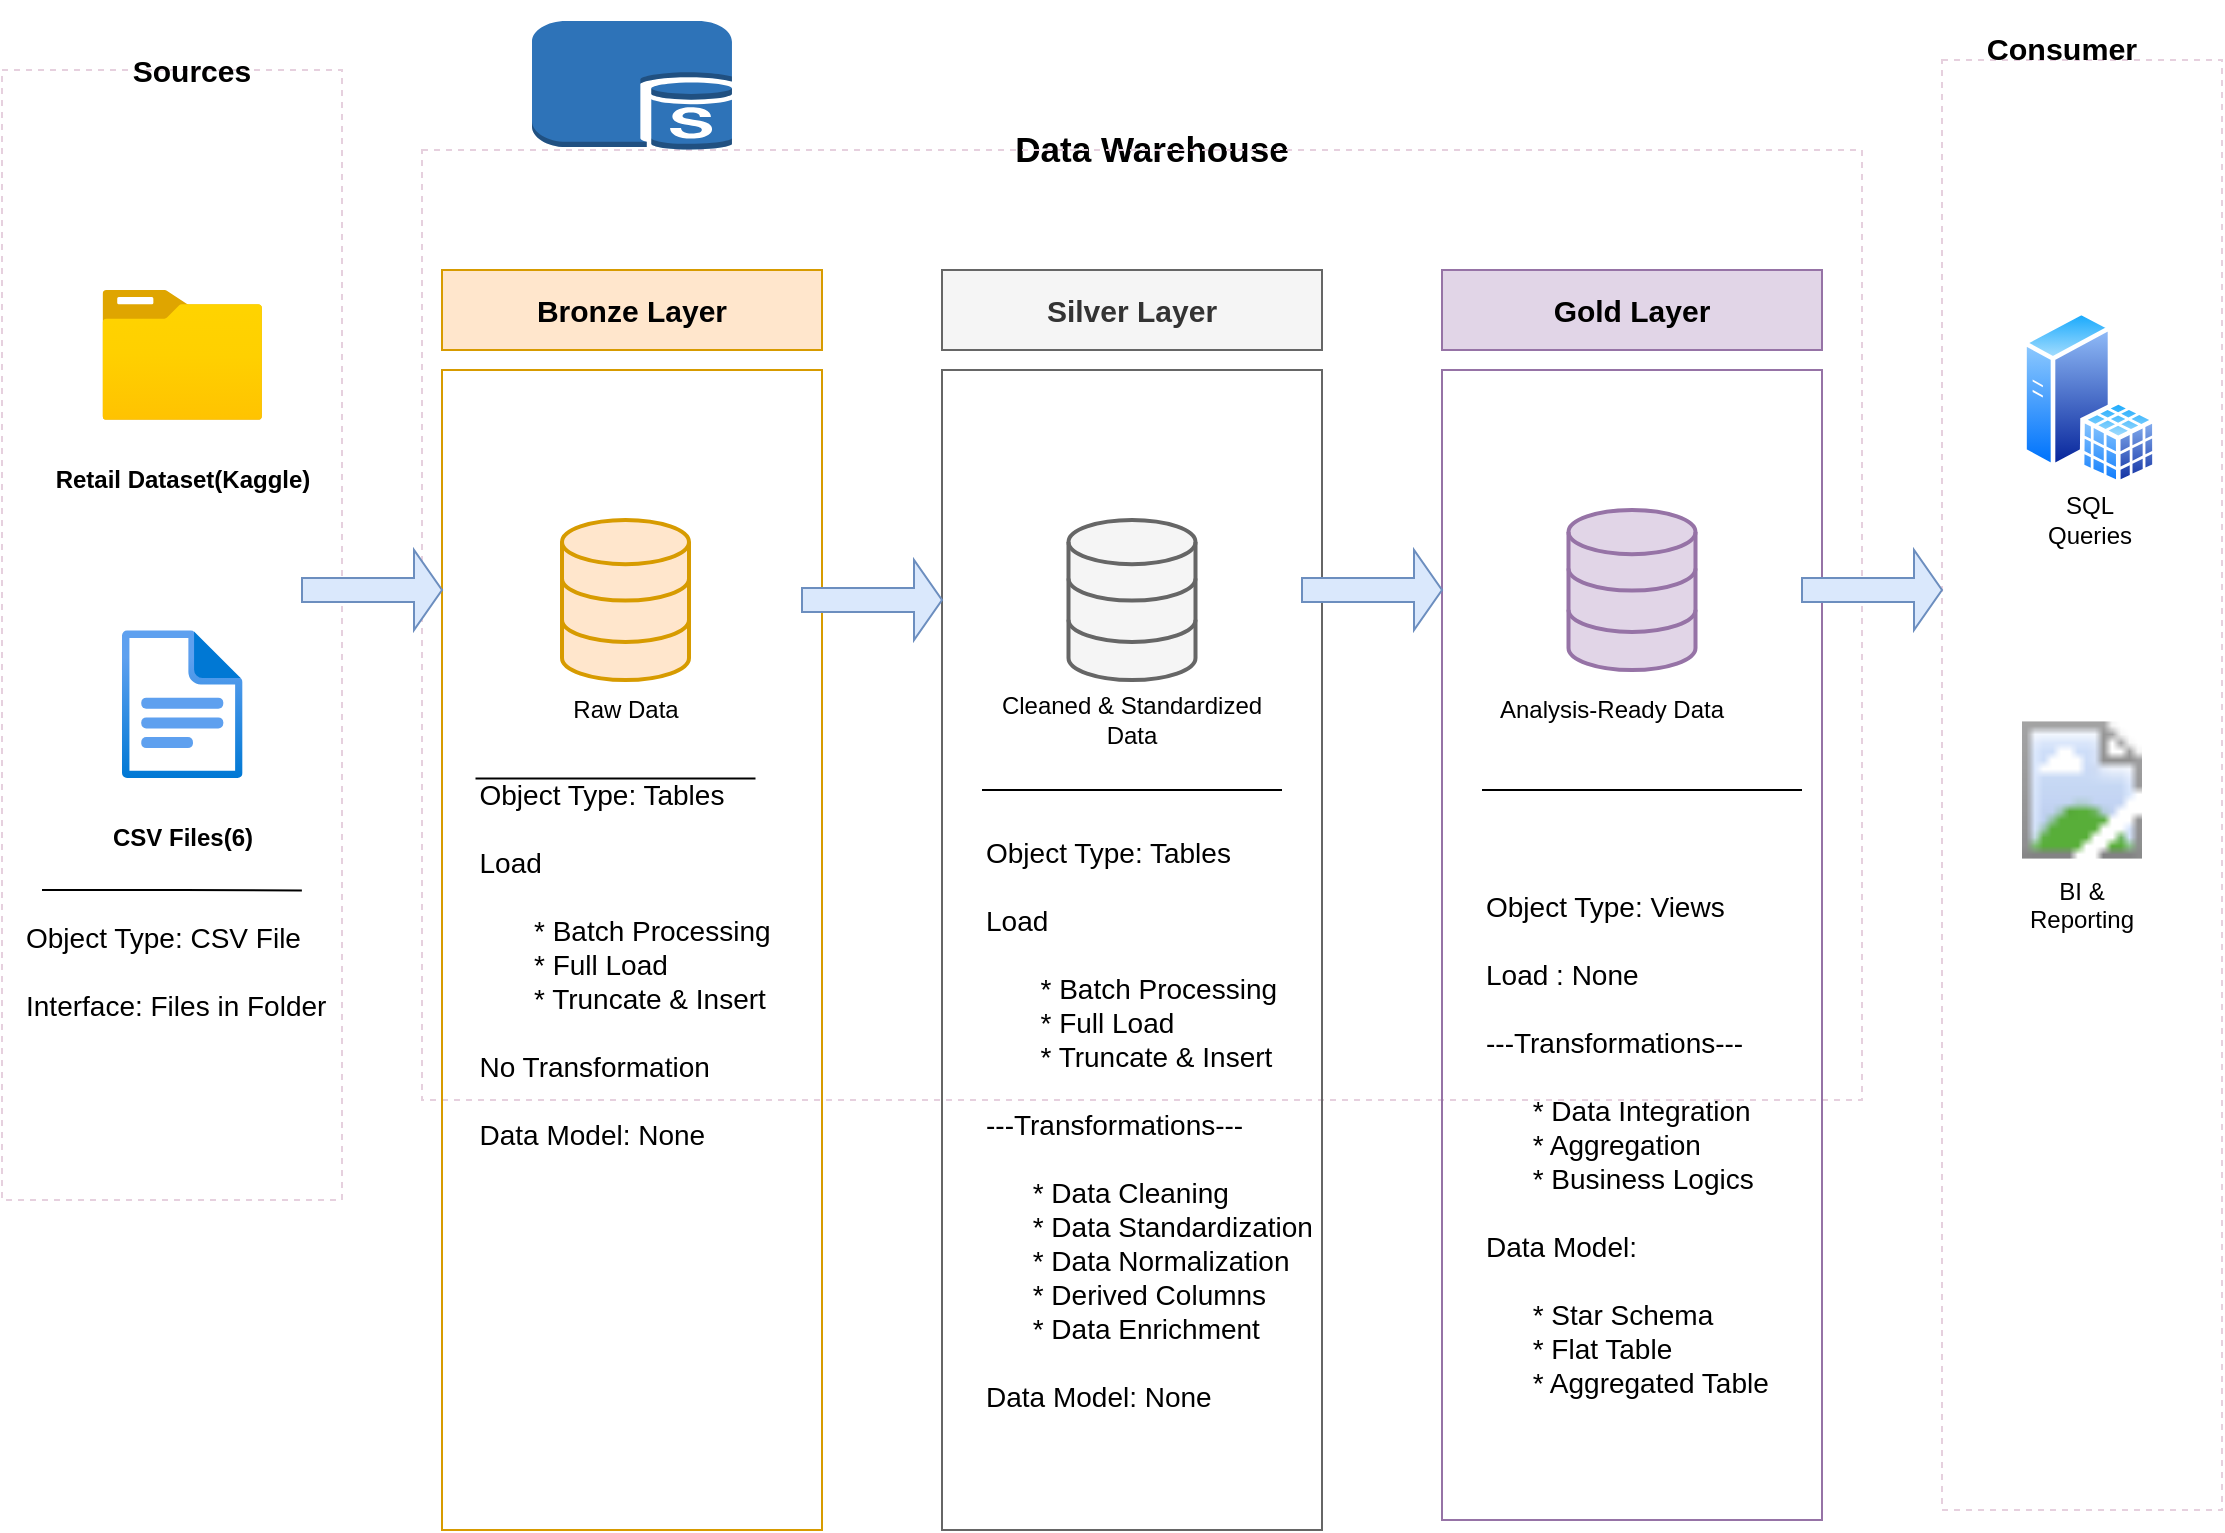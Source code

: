 <mxfile version="28.2.2" pages="2">
  <diagram name="Page-1" id="-Siob01ZUHGpbAtg2kE5">
    <mxGraphModel dx="2325" dy="807" grid="1" gridSize="10" guides="1" tooltips="1" connect="1" arrows="1" fold="1" page="1" pageScale="1" pageWidth="850" pageHeight="1100" math="0" shadow="0">
      <root>
        <mxCell id="0" />
        <mxCell id="1" parent="0" />
        <mxCell id="ztq0xUDXzb5CW1vKEu0n-1" value="" style="rounded=0;whiteSpace=wrap;html=1;fillColor=none;strokeColor=#E6D0DE;dashed=1;" parent="1" vertex="1">
          <mxGeometry x="-40" y="60" width="170" height="565" as="geometry" />
        </mxCell>
        <mxCell id="ztq0xUDXzb5CW1vKEu0n-2" value="&lt;h3&gt;Data Warehouse&lt;/h3&gt;" style="rounded=0;whiteSpace=wrap;html=1;fontSize=15;strokeColor=none;fillColor=none;" parent="1" vertex="1">
          <mxGeometry x="430" y="80" width="210" height="40" as="geometry" />
        </mxCell>
        <mxCell id="ztq0xUDXzb5CW1vKEu0n-3" value="" style="rounded=0;whiteSpace=wrap;html=1;fillColor=none;strokeColor=#E6D0DE;dashed=1;" parent="1" vertex="1">
          <mxGeometry x="170" y="100" width="720" height="475" as="geometry" />
        </mxCell>
        <mxCell id="ztq0xUDXzb5CW1vKEu0n-4" value="" style="rounded=0;whiteSpace=wrap;html=1;fillColor=none;strokeColor=#E6D0DE;dashed=1;" parent="1" vertex="1">
          <mxGeometry x="930" y="55" width="140" height="725" as="geometry" />
        </mxCell>
        <mxCell id="ztq0xUDXzb5CW1vKEu0n-5" value="&lt;h3&gt;Consumer&lt;/h3&gt;" style="rounded=0;whiteSpace=wrap;html=1;fillColor=none;strokeColor=none;fontSize=13;" parent="1" vertex="1">
          <mxGeometry x="930" y="30" width="120" height="40" as="geometry" />
        </mxCell>
        <mxCell id="ztq0xUDXzb5CW1vKEu0n-6" value="Bronze Layer" style="rounded=0;whiteSpace=wrap;html=1;fillColor=#ffe6cc;strokeColor=#d79b00;fontStyle=1;fontSize=15;" parent="1" vertex="1">
          <mxGeometry x="180" y="160" width="190" height="40" as="geometry" />
        </mxCell>
        <mxCell id="ztq0xUDXzb5CW1vKEu0n-7" value="" style="rounded=0;whiteSpace=wrap;html=1;fillColor=none;strokeColor=#d79b00;fontStyle=1;fontSize=15;" parent="1" vertex="1">
          <mxGeometry x="180" y="210" width="190" height="580" as="geometry" />
        </mxCell>
        <mxCell id="ztq0xUDXzb5CW1vKEu0n-8" value="" style="rounded=0;whiteSpace=wrap;html=1;fontStyle=1;fontSize=15;fillColor=none;fontColor=#333333;strokeColor=#666666;" parent="1" vertex="1">
          <mxGeometry x="430" y="210" width="190" height="580" as="geometry" />
        </mxCell>
        <mxCell id="ztq0xUDXzb5CW1vKEu0n-9" value="Silver Layer" style="rounded=0;whiteSpace=wrap;html=1;fillColor=#f5f5f5;strokeColor=#666666;fontStyle=1;fontSize=15;fontColor=#333333;" parent="1" vertex="1">
          <mxGeometry x="430" y="160" width="190" height="40" as="geometry" />
        </mxCell>
        <mxCell id="ztq0xUDXzb5CW1vKEu0n-10" value="" style="rounded=0;whiteSpace=wrap;html=1;fillColor=none;strokeColor=#9673a6;fontStyle=1;fontSize=15;" parent="1" vertex="1">
          <mxGeometry x="680" y="210" width="190" height="575" as="geometry" />
        </mxCell>
        <mxCell id="ztq0xUDXzb5CW1vKEu0n-11" value="Gold Layer" style="rounded=0;whiteSpace=wrap;html=1;fillColor=#e1d5e7;strokeColor=#9673a6;fontStyle=1;fontSize=15;" parent="1" vertex="1">
          <mxGeometry x="680" y="160" width="190" height="40" as="geometry" />
        </mxCell>
        <mxCell id="ztq0xUDXzb5CW1vKEu0n-12" value="&lt;h4&gt;Retail Dataset(Kaggle)&lt;/h4&gt;" style="image;aspect=fixed;html=1;points=[];align=center;fontSize=12;image=img/lib/azure2/general/Folder_Blank.svg;" parent="1" vertex="1">
          <mxGeometry x="10.14" y="170" width="80" height="64.93" as="geometry" />
        </mxCell>
        <mxCell id="ztq0xUDXzb5CW1vKEu0n-13" value="&lt;h4&gt;CSV Files(6)&lt;/h4&gt;" style="image;aspect=fixed;html=1;points=[];align=center;fontSize=12;image=img/lib/azure2/general/File.svg;" parent="1" vertex="1">
          <mxGeometry x="20" y="340" width="60.28" height="74.27" as="geometry" />
        </mxCell>
        <mxCell id="ztq0xUDXzb5CW1vKEu0n-14" value="" style="endArrow=none;html=1;rounded=0;entryX=0.882;entryY=0.726;entryDx=0;entryDy=0;entryPerimeter=0;" parent="1" target="ztq0xUDXzb5CW1vKEu0n-1" edge="1">
          <mxGeometry width="50" height="50" relative="1" as="geometry">
            <mxPoint x="-20" y="470" as="sourcePoint" />
            <mxPoint x="94.97" y="470.19" as="targetPoint" />
            <Array as="points">
              <mxPoint x="50" y="470" />
            </Array>
          </mxGeometry>
        </mxCell>
        <mxCell id="ztq0xUDXzb5CW1vKEu0n-15" value="Object Type: CSV File&#xa;&#xa;Interface: Files in Folder" style="fillColor=none;strokeColor=none;align=left;fontSize=14;" parent="1" vertex="1">
          <mxGeometry x="-30" y="490" width="150" height="40" as="geometry" />
        </mxCell>
        <mxCell id="ztq0xUDXzb5CW1vKEu0n-16" value="" style="html=1;verticalLabelPosition=bottom;align=center;labelBackgroundColor=#ffffff;verticalAlign=top;strokeWidth=2;strokeColor=#d79b00;shadow=0;dashed=0;shape=mxgraph.ios7.icons.data;fillColor=#ffe6cc;" parent="1" vertex="1">
          <mxGeometry x="240" y="285" width="63.5" height="80" as="geometry" />
        </mxCell>
        <mxCell id="ztq0xUDXzb5CW1vKEu0n-17" value="" style="html=1;verticalLabelPosition=bottom;align=center;labelBackgroundColor=#ffffff;verticalAlign=top;strokeWidth=2;strokeColor=#666666;shadow=0;dashed=0;shape=mxgraph.ios7.icons.data;fillColor=#f5f5f5;fontColor=#333333;" parent="1" vertex="1">
          <mxGeometry x="493.25" y="285" width="63.5" height="80" as="geometry" />
        </mxCell>
        <mxCell id="ztq0xUDXzb5CW1vKEu0n-18" value="" style="html=1;verticalLabelPosition=bottom;align=center;labelBackgroundColor=#ffffff;verticalAlign=top;strokeWidth=2;strokeColor=#9673a6;shadow=0;dashed=0;shape=mxgraph.ios7.icons.data;fillColor=#e1d5e7;" parent="1" vertex="1">
          <mxGeometry x="743.25" y="280" width="63.5" height="80" as="geometry" />
        </mxCell>
        <mxCell id="ztq0xUDXzb5CW1vKEu0n-19" value="" style="shape=singleArrow;whiteSpace=wrap;html=1;fillColor=#dae8fc;strokeColor=#6c8ebf;" parent="1" vertex="1">
          <mxGeometry x="110" y="300" width="70" height="40" as="geometry" />
        </mxCell>
        <mxCell id="ztq0xUDXzb5CW1vKEu0n-20" value="Sources" style="rounded=0;whiteSpace=wrap;html=1;fillColor=none;strokeColor=none;fontStyle=1;fontSize=15;" parent="1" vertex="1">
          <mxGeometry x="-40.0" y="40" width="190" height="40" as="geometry" />
        </mxCell>
        <mxCell id="ztq0xUDXzb5CW1vKEu0n-21" value="" style="shape=singleArrow;whiteSpace=wrap;html=1;fillColor=#dae8fc;strokeColor=#6c8ebf;" parent="1" vertex="1">
          <mxGeometry x="360" y="305" width="70" height="40" as="geometry" />
        </mxCell>
        <mxCell id="ztq0xUDXzb5CW1vKEu0n-22" value="" style="shape=singleArrow;whiteSpace=wrap;html=1;fillColor=#dae8fc;strokeColor=#6c8ebf;" parent="1" vertex="1">
          <mxGeometry x="610" y="300" width="70" height="40" as="geometry" />
        </mxCell>
        <mxCell id="ztq0xUDXzb5CW1vKEu0n-23" value="" style="shape=singleArrow;whiteSpace=wrap;html=1;fillColor=#dae8fc;strokeColor=#6c8ebf;" parent="1" vertex="1">
          <mxGeometry x="860" y="300" width="70" height="40" as="geometry" />
        </mxCell>
        <mxCell id="ztq0xUDXzb5CW1vKEu0n-24" value="Raw Data" style="text;html=1;align=center;verticalAlign=middle;whiteSpace=wrap;rounded=0;" parent="1" vertex="1">
          <mxGeometry x="196.75" y="365" width="150" height="30" as="geometry" />
        </mxCell>
        <mxCell id="ztq0xUDXzb5CW1vKEu0n-25" value="Cleaned &amp;amp; Standardized Data" style="text;html=1;align=center;verticalAlign=middle;whiteSpace=wrap;rounded=0;" parent="1" vertex="1">
          <mxGeometry x="450" y="370" width="150" height="30" as="geometry" />
        </mxCell>
        <mxCell id="ztq0xUDXzb5CW1vKEu0n-26" value="Analysis-Ready Data" style="text;html=1;align=center;verticalAlign=middle;whiteSpace=wrap;rounded=0;" parent="1" vertex="1">
          <mxGeometry x="690" y="365" width="150" height="30" as="geometry" />
        </mxCell>
        <mxCell id="ztq0xUDXzb5CW1vKEu0n-27" value="" style="endArrow=none;html=1;rounded=0;" parent="1" edge="1">
          <mxGeometry width="50" height="50" relative="1" as="geometry">
            <mxPoint x="196.75" y="414.27" as="sourcePoint" />
            <mxPoint x="215" y="414.27" as="targetPoint" />
            <Array as="points">
              <mxPoint x="336.75" y="414.27" />
            </Array>
          </mxGeometry>
        </mxCell>
        <mxCell id="ztq0xUDXzb5CW1vKEu0n-28" value="" style="endArrow=none;html=1;rounded=0;fontStyle=1" parent="1" edge="1">
          <mxGeometry width="50" height="50" relative="1" as="geometry">
            <mxPoint x="450" y="420" as="sourcePoint" />
            <mxPoint x="460" y="420" as="targetPoint" />
            <Array as="points">
              <mxPoint x="600" y="420" />
            </Array>
          </mxGeometry>
        </mxCell>
        <mxCell id="ztq0xUDXzb5CW1vKEu0n-29" value="" style="endArrow=none;html=1;rounded=0;fontStyle=1" parent="1" edge="1">
          <mxGeometry width="50" height="50" relative="1" as="geometry">
            <mxPoint x="710" y="420" as="sourcePoint" />
            <mxPoint x="700" y="420" as="targetPoint" />
            <Array as="points">
              <mxPoint x="860" y="420" />
            </Array>
          </mxGeometry>
        </mxCell>
        <mxCell id="ztq0xUDXzb5CW1vKEu0n-30" value="Object Type: Tables&#xa;&#xa;Load&#xa;     &#xa;       * Batch Processing&#xa;       * Full Load&#xa;       * Truncate &amp; Insert&#xa;&#xa;No Transformation&#xa;&#xa;Data Model: None&#xa;" style="fillColor=none;strokeColor=none;align=left;fontSize=14;" parent="1" vertex="1">
          <mxGeometry x="196.75" y="430" width="150" height="170" as="geometry" />
        </mxCell>
        <mxCell id="ztq0xUDXzb5CW1vKEu0n-31" value="Object Type: Tables&#xa;&#xa;Load&#xa;     &#xa;       * Batch Processing&#xa;       * Full Load&#xa;       * Truncate &amp; Insert&#xa;&#xa;---Transformations---&#xa;      &#xa;      * Data Cleaning&#xa;      * Data Standardization&#xa;      * Data Normalization&#xa;      * Derived Columns&#xa;      * Data Enrichment&#xa;&#xa;Data Model: None&#xa;" style="fillColor=none;strokeColor=none;align=left;fontSize=14;fontStyle=0" parent="1" vertex="1">
          <mxGeometry x="450" y="500" width="150" height="190" as="geometry" />
        </mxCell>
        <mxCell id="ztq0xUDXzb5CW1vKEu0n-32" value="Object Type: Views&#xa;&#xa;Load : None&#xa;&#xa;---Transformations---&#xa;      &#xa;      * Data Integration&#xa;      * Aggregation&#xa;      * Business Logics&#xa;      &#xa;Data Model: &#xa;    &#xa;      * Star Schema&#xa;      * Flat Table&#xa;      * Aggregated Table&#xa;" style="fillColor=none;strokeColor=none;align=left;fontSize=14;fontStyle=0" parent="1" vertex="1">
          <mxGeometry x="700" y="510" width="150" height="190" as="geometry" />
        </mxCell>
        <mxCell id="ztq0xUDXzb5CW1vKEu0n-33" value="" style="image;aspect=fixed;html=1;points=[];align=center;fontSize=12;image=img/lib/azure2/power_platform/PowerBI.svg;" parent="1" vertex="1">
          <mxGeometry x="970" y="380" width="60" height="80" as="geometry" />
        </mxCell>
        <mxCell id="ztq0xUDXzb5CW1vKEu0n-34" value="" style="image;aspect=fixed;perimeter=ellipsePerimeter;html=1;align=center;shadow=0;dashed=0;spacingTop=3;image=img/lib/active_directory/sql_server.svg;" parent="1" vertex="1">
          <mxGeometry x="970" y="180" width="67.5" height="87.66" as="geometry" />
        </mxCell>
        <mxCell id="ztq0xUDXzb5CW1vKEu0n-35" value="SQL Queries" style="text;html=1;align=center;verticalAlign=middle;whiteSpace=wrap;rounded=0;" parent="1" vertex="1">
          <mxGeometry x="973.75" y="270" width="60" height="30" as="geometry" />
        </mxCell>
        <mxCell id="ztq0xUDXzb5CW1vKEu0n-36" value="BI &amp;amp; Reporting&lt;div&gt;&lt;br&gt;&lt;/div&gt;" style="text;html=1;align=center;verticalAlign=middle;whiteSpace=wrap;rounded=0;" parent="1" vertex="1">
          <mxGeometry x="970" y="470" width="60" height="30" as="geometry" />
        </mxCell>
        <mxCell id="ztq0xUDXzb5CW1vKEu0n-37" value="" style="outlineConnect=0;dashed=0;verticalLabelPosition=bottom;verticalAlign=top;align=center;html=1;shape=mxgraph.aws3.sql_slave;fillColor=#2E73B8;gradientColor=none;" parent="1" vertex="1">
          <mxGeometry x="225" y="35.5" width="100" height="64.5" as="geometry" />
        </mxCell>
      </root>
    </mxGraphModel>
  </diagram>
  <diagram id="ExL3JDyVGKIEL37gqsgu" name="Page-2">
    <mxGraphModel dx="1664" dy="1665" grid="0" gridSize="10" guides="1" tooltips="1" connect="1" arrows="1" fold="1" page="0" pageScale="1" pageWidth="850" pageHeight="1100" math="0" shadow="0">
      <root>
        <mxCell id="0" />
        <mxCell id="1" parent="0" />
        <mxCell id="fmC_lQFQGYBRF6gCkX9U-1" value="" style="rounded=0;whiteSpace=wrap;html=1;fillColor=none;strokeColor=none;dashed=1;" parent="1" vertex="1">
          <mxGeometry x="-147.5" y="-260" width="135" height="518" as="geometry" />
        </mxCell>
        <mxCell id="fmC_lQFQGYBRF6gCkX9U-2" value="Sources" style="rounded=0;whiteSpace=wrap;html=1;fillColor=none;strokeColor=none;fontStyle=1;fontSize=13;" parent="1" vertex="1">
          <mxGeometry x="-127" y="-280" width="89" height="35" as="geometry" />
        </mxCell>
        <mxCell id="83cTrTuNSZm-g3Y3FvXc-1" value="" style="edgeStyle=none;curved=1;rounded=0;orthogonalLoop=1;jettySize=auto;html=1;fontSize=12;startSize=8;endSize=8;" edge="1" parent="1" source="fmC_lQFQGYBRF6gCkX9U-3">
          <mxGeometry relative="1" as="geometry">
            <mxPoint x="38" y="25" as="targetPoint" />
            <Array as="points">
              <mxPoint x="-34" y="25" />
            </Array>
          </mxGeometry>
        </mxCell>
        <mxCell id="83cTrTuNSZm-g3Y3FvXc-7" style="edgeStyle=none;curved=1;rounded=0;orthogonalLoop=1;jettySize=auto;html=1;fontSize=12;startSize=8;endSize=8;" edge="1" parent="1">
          <mxGeometry relative="1" as="geometry">
            <mxPoint x="34.1" y="-95" as="targetPoint" />
            <mxPoint x="-36.9" y="24.003" as="sourcePoint" />
            <Array as="points">
              <mxPoint x="-32.9" y="-80" />
            </Array>
          </mxGeometry>
        </mxCell>
        <mxCell id="83cTrTuNSZm-g3Y3FvXc-8" style="edgeStyle=none;curved=1;rounded=0;orthogonalLoop=1;jettySize=auto;html=1;fontSize=12;startSize=8;endSize=8;" edge="1" parent="1">
          <mxGeometry relative="1" as="geometry">
            <mxPoint x="35" y="132" as="targetPoint" />
            <mxPoint x="-38.0" y="26.998" as="sourcePoint" />
            <Array as="points">
              <mxPoint x="-28" y="28.42" />
              <mxPoint x="-33" y="87" />
              <mxPoint x="-23" y="109" />
              <mxPoint x="-9" y="124" />
              <mxPoint x="5" y="135" />
            </Array>
          </mxGeometry>
        </mxCell>
        <mxCell id="fmC_lQFQGYBRF6gCkX9U-3" value="" style="image;aspect=fixed;html=1;points=[];align=center;fontSize=12;image=img/lib/azure2/general/Folder_Blank.svg;" parent="1" vertex="1">
          <mxGeometry x="-128.1" y="-25" width="91.2" height="74" as="geometry" />
        </mxCell>
        <mxCell id="LdHS5Q6_UiLw_y5LUM4G-1" value="Retail DataSet&lt;div&gt;&lt;br&gt;&lt;/div&gt;" style="text;html=1;align=center;verticalAlign=middle;whiteSpace=wrap;rounded=0;fontStyle=1" parent="1" vertex="1">
          <mxGeometry x="-122" y="72" width="84" height="30" as="geometry" />
        </mxCell>
        <mxCell id="RgSLjPr1XDYpq2d2eIXt-1" value="" style="rounded=0;whiteSpace=wrap;html=1;strokeColor=none;" parent="1" vertex="1">
          <mxGeometry x="43" y="-184" width="147" height="452" as="geometry" />
        </mxCell>
        <mxCell id="RgSLjPr1XDYpq2d2eIXt-4" value="&lt;b&gt;Bronze Layer&lt;/b&gt;" style="rounded=0;whiteSpace=wrap;html=1;fillColor=#ffe6cc;strokeColor=#d79b00;" parent="1" vertex="1">
          <mxGeometry x="40" y="-226" width="147" height="36" as="geometry" />
        </mxCell>
        <mxCell id="GdSuHLVi5CyYS8QwBoZR-1" value="&lt;b&gt;Campaigns&lt;/b&gt;" style="rounded=0;whiteSpace=wrap;html=1;fillColor=#ffe6cc;strokeColor=#d79b00;" parent="1" vertex="1">
          <mxGeometry x="40" y="-123" width="147" height="36" as="geometry" />
        </mxCell>
        <mxCell id="GdSuHLVi5CyYS8QwBoZR-2" value="&lt;b&gt;Cust_review_comp&lt;/b&gt;" style="rounded=0;whiteSpace=wrap;html=1;fillColor=#ffe6cc;strokeColor=#d79b00;" parent="1" vertex="1">
          <mxGeometry x="40" y="-73" width="147" height="36" as="geometry" />
        </mxCell>
        <mxCell id="GdSuHLVi5CyYS8QwBoZR-3" value="&lt;b&gt;Customers&lt;/b&gt;" style="rounded=0;whiteSpace=wrap;html=1;fillColor=#ffe6cc;strokeColor=#d79b00;" parent="1" vertex="1">
          <mxGeometry x="40" y="-25" width="147" height="36" as="geometry" />
        </mxCell>
        <mxCell id="GdSuHLVi5CyYS8QwBoZR-4" value="&lt;b&gt;Interactions&lt;/b&gt;" style="rounded=0;whiteSpace=wrap;html=1;fillColor=#ffe6cc;strokeColor=#d79b00;" parent="1" vertex="1">
          <mxGeometry x="40" y="24" width="147" height="36" as="geometry" />
        </mxCell>
        <mxCell id="GdSuHLVi5CyYS8QwBoZR-5" value="&lt;b&gt;Support_tickets&lt;/b&gt;" style="rounded=0;whiteSpace=wrap;html=1;fillColor=#ffe6cc;strokeColor=#d79b00;" parent="1" vertex="1">
          <mxGeometry x="40" y="72" width="147" height="36" as="geometry" />
        </mxCell>
        <mxCell id="GdSuHLVi5CyYS8QwBoZR-6" value="&lt;b&gt;Transaction&lt;/b&gt;" style="rounded=0;whiteSpace=wrap;html=1;fillColor=#ffe6cc;strokeColor=#d79b00;" parent="1" vertex="1">
          <mxGeometry x="40" y="120" width="147" height="36" as="geometry" />
        </mxCell>
        <mxCell id="83cTrTuNSZm-g3Y3FvXc-9" style="edgeStyle=none;curved=1;rounded=0;orthogonalLoop=1;jettySize=auto;html=1;exitX=0.5;exitY=0;exitDx=0;exitDy=0;fontSize=12;startSize=8;endSize=8;" edge="1" parent="1" source="RgSLjPr1XDYpq2d2eIXt-1" target="RgSLjPr1XDYpq2d2eIXt-1">
          <mxGeometry relative="1" as="geometry" />
        </mxCell>
        <mxCell id="83cTrTuNSZm-g3Y3FvXc-11" value="Data Flow Diagram" style="text;html=1;align=center;verticalAlign=middle;resizable=0;points=[];autosize=1;strokeColor=none;fillColor=none;fontSize=35;fontStyle=1" vertex="1" parent="1">
          <mxGeometry x="-439" y="-438" width="318" height="54" as="geometry" />
        </mxCell>
      </root>
    </mxGraphModel>
  </diagram>
</mxfile>
